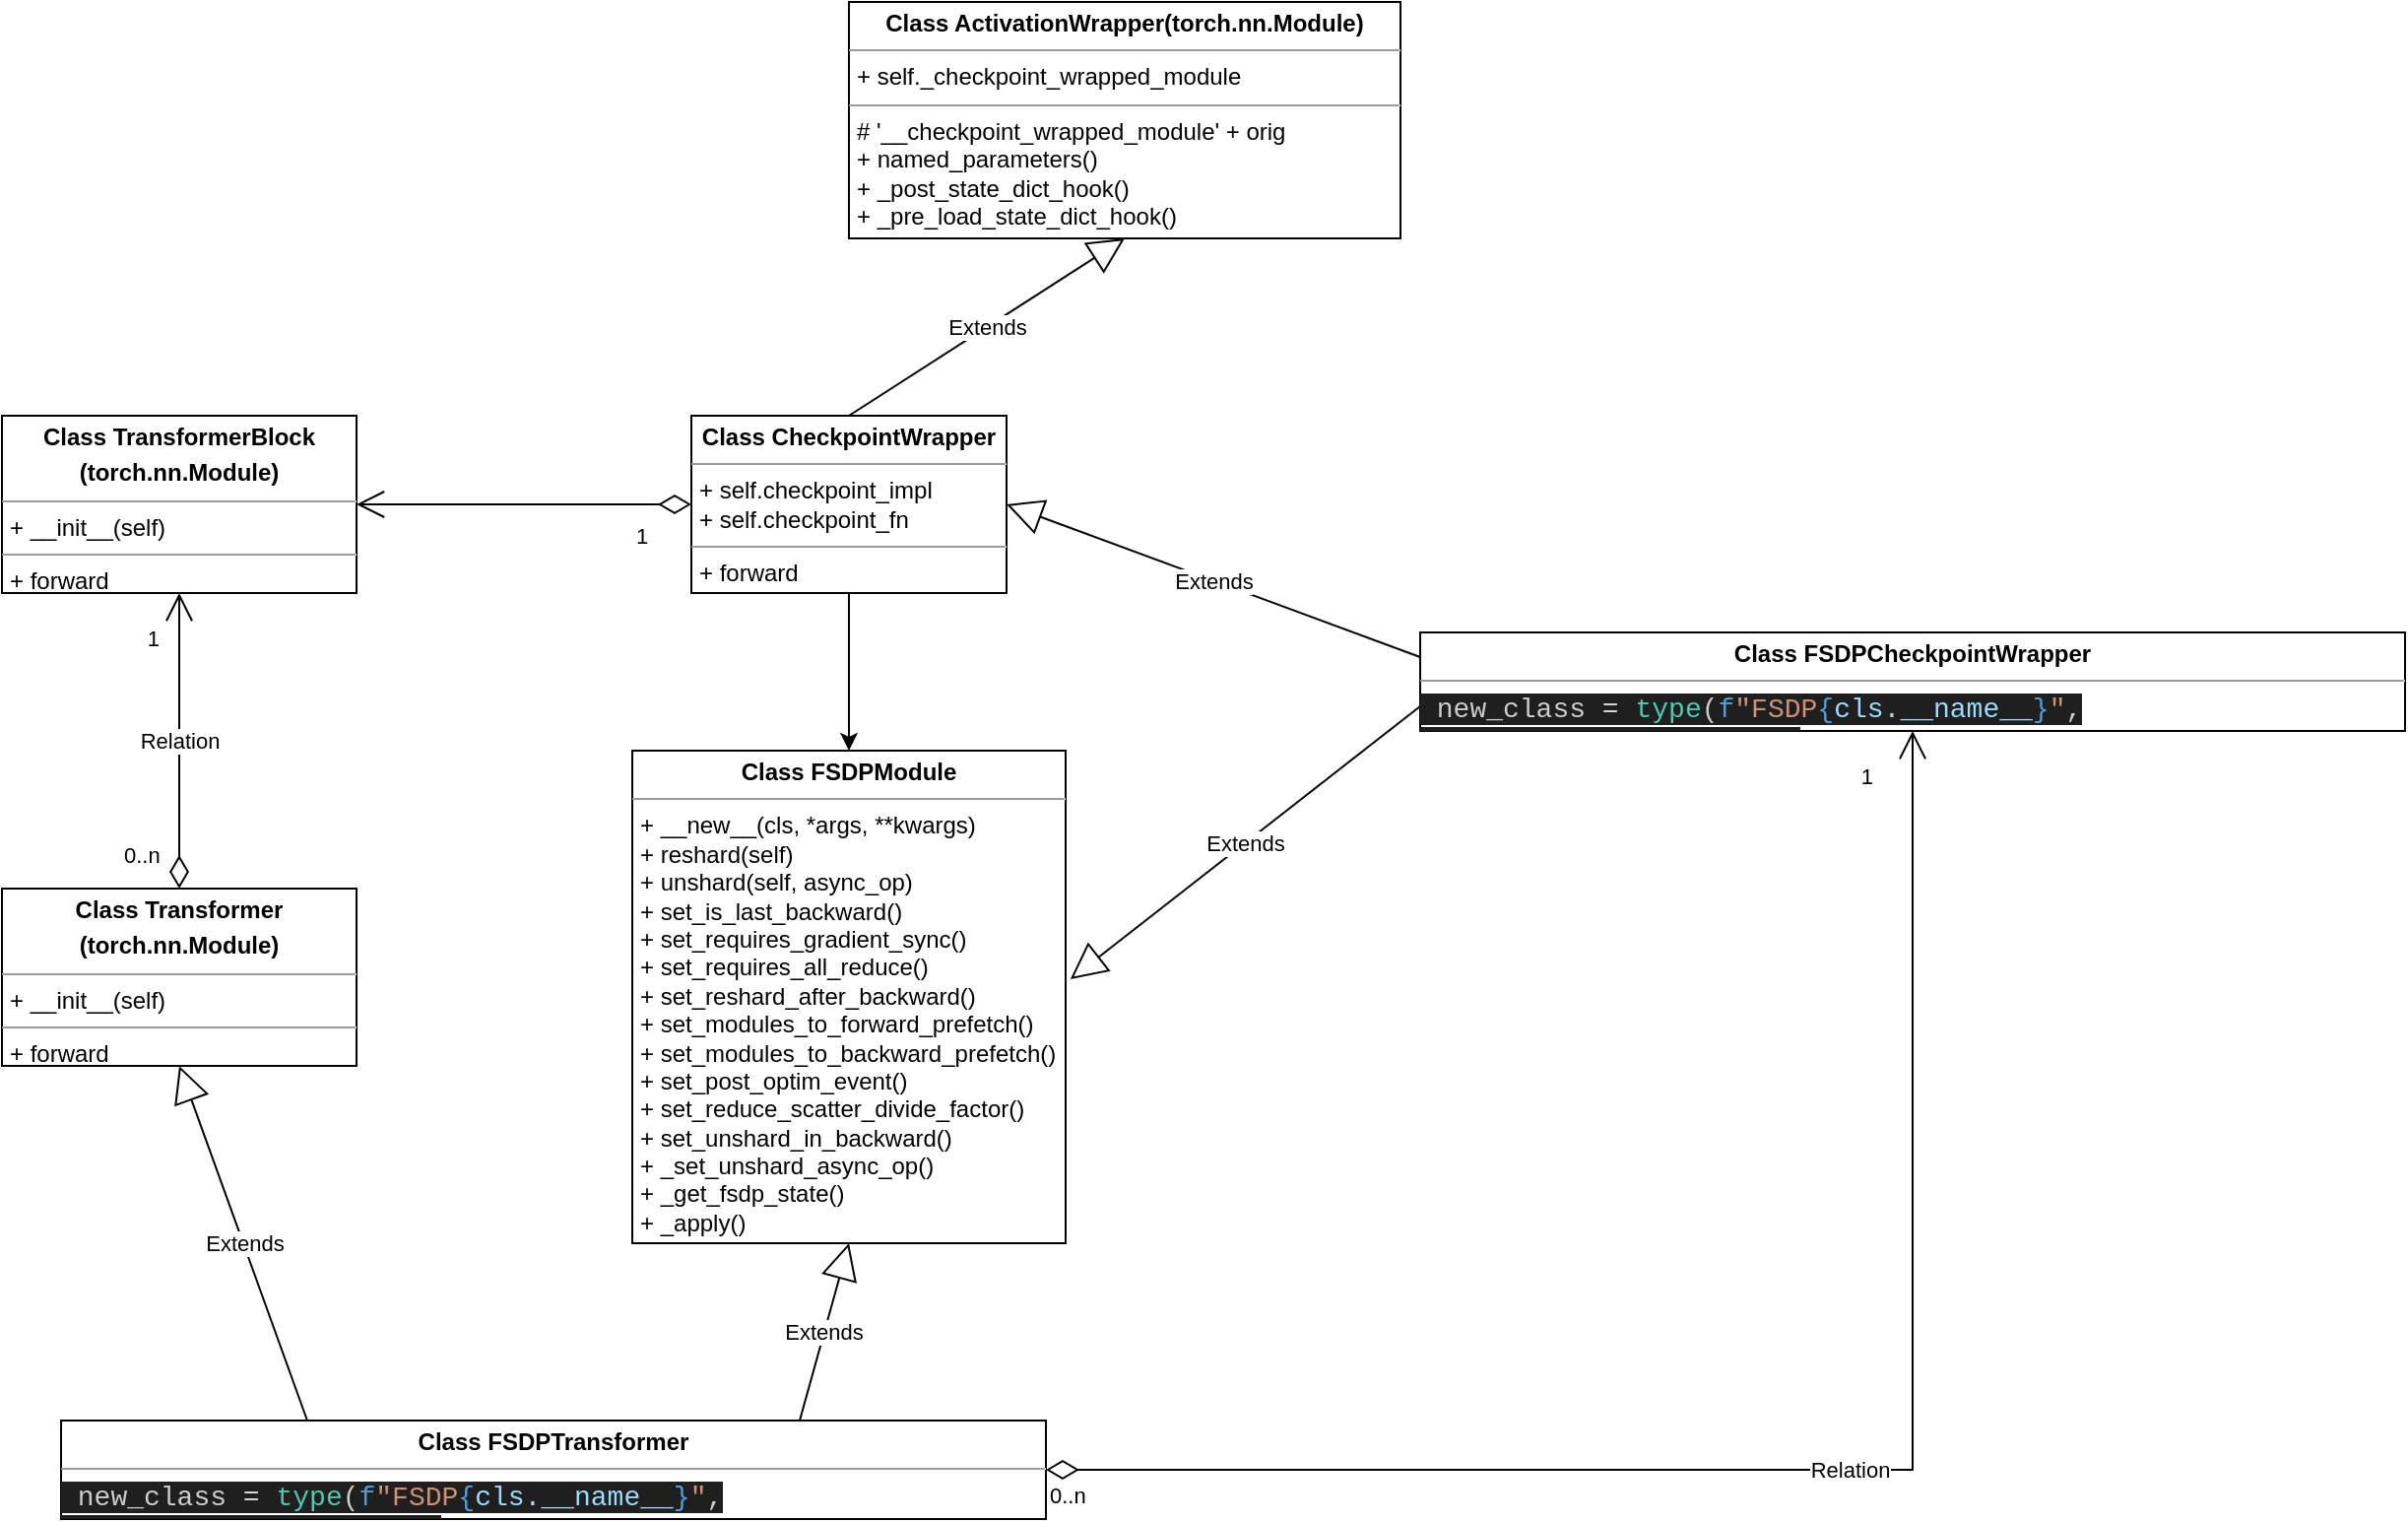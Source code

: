 <mxfile version="24.2.5" type="device">
  <diagram id="C5RBs43oDa-KdzZeNtuy" name="Page-1">
    <mxGraphModel dx="1861" dy="565" grid="1" gridSize="10" guides="1" tooltips="1" connect="1" arrows="1" fold="1" page="1" pageScale="1" pageWidth="827" pageHeight="1169" math="0" shadow="0">
      <root>
        <mxCell id="WIyWlLk6GJQsqaUBKTNV-0" />
        <mxCell id="WIyWlLk6GJQsqaUBKTNV-1" parent="WIyWlLk6GJQsqaUBKTNV-0" />
        <mxCell id="e6Ht3sjifLdQhR0002ij-20" value="&lt;p style=&quot;margin:0px;margin-top:4px;text-align:center;&quot;&gt;&lt;b&gt;Class ActivationWrapper(torch.nn.Module)&lt;/b&gt;&lt;/p&gt;&lt;hr size=&quot;1&quot;&gt;&lt;p style=&quot;margin:0px;margin-left:4px;&quot;&gt;+ self._checkpoint_wrapped_module&lt;/p&gt;&lt;p style=&quot;margin:0px;margin-left:4px;&quot;&gt;&lt;/p&gt;&lt;hr size=&quot;1&quot;&gt;&lt;p style=&quot;margin:0px;margin-left:4px;&quot;&gt;# &#39;__checkpoint_wrapped_module&#39; + orig&lt;/p&gt;&lt;p style=&quot;margin:0px;margin-left:4px;&quot;&gt;+ named_parameters()&amp;nbsp;&amp;nbsp;&lt;/p&gt;&lt;p style=&quot;margin:0px;margin-left:4px;&quot;&gt;+ _post_state_dict_hook()&lt;/p&gt;&lt;p style=&quot;margin:0px;margin-left:4px;&quot;&gt;+ _pre_load_state_dict_hook()&lt;/p&gt;" style="verticalAlign=top;align=left;overflow=fill;html=1;whiteSpace=wrap;" vertex="1" parent="WIyWlLk6GJQsqaUBKTNV-1">
          <mxGeometry x="-10" y="80" width="280" height="120" as="geometry" />
        </mxCell>
        <mxCell id="e6Ht3sjifLdQhR0002ij-21" value="" style="edgeStyle=orthogonalEdgeStyle;rounded=0;orthogonalLoop=1;jettySize=auto;html=1;" edge="1" parent="WIyWlLk6GJQsqaUBKTNV-1" source="e6Ht3sjifLdQhR0002ij-22" target="e6Ht3sjifLdQhR0002ij-25">
          <mxGeometry relative="1" as="geometry" />
        </mxCell>
        <mxCell id="e6Ht3sjifLdQhR0002ij-22" value="&lt;p style=&quot;margin:0px;margin-top:4px;text-align:center;&quot;&gt;&lt;b&gt;Class CheckpointWrapper&lt;/b&gt;&lt;/p&gt;&lt;hr size=&quot;1&quot;&gt;&lt;p style=&quot;margin:0px;margin-left:4px;&quot;&gt;+ self.checkpoint_impl&lt;/p&gt;&lt;p style=&quot;margin:0px;margin-left:4px;&quot;&gt;+ self.checkpoint_fn&lt;/p&gt;&lt;hr size=&quot;1&quot;&gt;&lt;p style=&quot;margin:0px;margin-left:4px;&quot;&gt;+ forward&lt;/p&gt;" style="verticalAlign=top;align=left;overflow=fill;html=1;whiteSpace=wrap;" vertex="1" parent="WIyWlLk6GJQsqaUBKTNV-1">
          <mxGeometry x="-90" y="290" width="160" height="90" as="geometry" />
        </mxCell>
        <mxCell id="e6Ht3sjifLdQhR0002ij-23" value="Extends" style="endArrow=block;endSize=16;endFill=0;html=1;rounded=0;exitX=0.5;exitY=0;exitDx=0;exitDy=0;entryX=0.5;entryY=1;entryDx=0;entryDy=0;" edge="1" parent="WIyWlLk6GJQsqaUBKTNV-1" source="e6Ht3sjifLdQhR0002ij-22" target="e6Ht3sjifLdQhR0002ij-20">
          <mxGeometry width="160" relative="1" as="geometry">
            <mxPoint x="20" y="270" as="sourcePoint" />
            <mxPoint x="180" y="270" as="targetPoint" />
          </mxGeometry>
        </mxCell>
        <mxCell id="e6Ht3sjifLdQhR0002ij-24" value="&lt;p style=&quot;margin:0px;margin-top:4px;text-align:center;&quot;&gt;&lt;b&gt;Class TransformerBlock&lt;/b&gt;&lt;/p&gt;&lt;p style=&quot;margin:0px;margin-top:4px;text-align:center;&quot;&gt;&lt;b&gt;(&lt;/b&gt;&lt;b style=&quot;background-color: initial;&quot;&gt;torch.nn.Module)&lt;/b&gt;&lt;/p&gt;&lt;p style=&quot;margin:0px;margin-top:4px;text-align:center;&quot;&gt;&lt;/p&gt;&lt;hr size=&quot;1&quot;&gt;&lt;p style=&quot;margin:0px;margin-left:4px;&quot;&gt;+ __init__(self)&lt;br&gt;&lt;/p&gt;&lt;hr size=&quot;1&quot;&gt;&lt;p style=&quot;margin:0px;margin-left:4px;&quot;&gt;+ forward&lt;/p&gt;" style="verticalAlign=top;align=left;overflow=fill;html=1;whiteSpace=wrap;" vertex="1" parent="WIyWlLk6GJQsqaUBKTNV-1">
          <mxGeometry x="-440" y="290" width="180" height="90" as="geometry" />
        </mxCell>
        <mxCell id="e6Ht3sjifLdQhR0002ij-25" value="&lt;p style=&quot;margin:0px;margin-top:4px;text-align:center;&quot;&gt;&lt;b&gt;Class FSDPModule&lt;/b&gt;&lt;/p&gt;&lt;hr size=&quot;1&quot;&gt;&lt;p style=&quot;margin:0px;margin-left:4px;&quot;&gt;+ __new__(cls, *args, **kwargs)&lt;/p&gt;&lt;p style=&quot;margin:0px;margin-left:4px;&quot;&gt;+ reshard(self)&lt;/p&gt;&lt;p style=&quot;margin:0px;margin-left:4px;&quot;&gt;+ unshard(self, async_op)&lt;/p&gt;&lt;p style=&quot;margin:0px;margin-left:4px;&quot;&gt;+ set_is_last_backward()&lt;/p&gt;&lt;p style=&quot;margin:0px;margin-left:4px;&quot;&gt;+ set_requires_gradient_sync()&lt;/p&gt;&lt;p style=&quot;margin:0px;margin-left:4px;&quot;&gt;+ set_requires_all_reduce()&lt;/p&gt;&lt;p style=&quot;margin:0px;margin-left:4px;&quot;&gt;+ set_reshard_after_backward()&lt;/p&gt;&lt;p style=&quot;margin:0px;margin-left:4px;&quot;&gt;+ set_modules_to_forward_prefetch()&lt;/p&gt;&lt;p style=&quot;margin:0px;margin-left:4px;&quot;&gt;+ set_modules_to_backward_prefetch()&lt;/p&gt;&lt;p style=&quot;margin:0px;margin-left:4px;&quot;&gt;+ set_post_optim_event()&lt;/p&gt;&lt;p style=&quot;margin:0px;margin-left:4px;&quot;&gt;+ set_reduce_scatter_divide_factor()&lt;/p&gt;&lt;p style=&quot;margin:0px;margin-left:4px;&quot;&gt;+ set_unshard_in_backward()&lt;/p&gt;&lt;p style=&quot;margin:0px;margin-left:4px;&quot;&gt;+ _set_unshard_async_op()&lt;/p&gt;&lt;p style=&quot;margin:0px;margin-left:4px;&quot;&gt;+ _get_fsdp_state()&lt;/p&gt;&lt;p style=&quot;margin:0px;margin-left:4px;&quot;&gt;+ _apply()&lt;/p&gt;" style="verticalAlign=top;align=left;overflow=fill;html=1;whiteSpace=wrap;" vertex="1" parent="WIyWlLk6GJQsqaUBKTNV-1">
          <mxGeometry x="-120" y="460" width="220" height="250" as="geometry" />
        </mxCell>
        <mxCell id="e6Ht3sjifLdQhR0002ij-26" value="&lt;p style=&quot;margin:0px;margin-top:4px;text-align:center;&quot;&gt;&lt;b&gt;Class FSDPCheckpointWrapper&lt;/b&gt;&lt;/p&gt;&lt;hr size=&quot;1&quot;&gt;&lt;div style=&quot;height:2px;&quot;&gt;&lt;span style=&quot;border-color: var(--border-color); color: rgb(204, 204, 204); font-family: Consolas, &amp;quot;Courier New&amp;quot;, monospace; font-size: 14px; background-color: rgb(31, 31, 31);&quot;&gt;&amp;nbsp;new_class&amp;nbsp;&lt;/span&gt;&lt;span style=&quot;border-color: var(--border-color); font-family: Consolas, &amp;quot;Courier New&amp;quot;, monospace; font-size: 14px; background-color: rgb(31, 31, 31); color: rgb(212, 212, 212);&quot;&gt;=&lt;/span&gt;&lt;span style=&quot;border-color: var(--border-color); color: rgb(204, 204, 204); font-family: Consolas, &amp;quot;Courier New&amp;quot;, monospace; font-size: 14px; background-color: rgb(31, 31, 31);&quot;&gt;&amp;nbsp;&lt;/span&gt;&lt;span style=&quot;border-color: var(--border-color); font-family: Consolas, &amp;quot;Courier New&amp;quot;, monospace; font-size: 14px; background-color: rgb(31, 31, 31); color: rgb(78, 201, 176);&quot;&gt;type&lt;/span&gt;&lt;span style=&quot;border-color: var(--border-color); color: rgb(204, 204, 204); font-family: Consolas, &amp;quot;Courier New&amp;quot;, monospace; font-size: 14px; background-color: rgb(31, 31, 31);&quot;&gt;(&lt;/span&gt;&lt;span style=&quot;border-color: var(--border-color); font-family: Consolas, &amp;quot;Courier New&amp;quot;, monospace; font-size: 14px; background-color: rgb(31, 31, 31); color: rgb(86, 156, 214);&quot;&gt;f&lt;/span&gt;&lt;span style=&quot;border-color: var(--border-color); font-family: Consolas, &amp;quot;Courier New&amp;quot;, monospace; font-size: 14px; background-color: rgb(31, 31, 31); color: rgb(206, 145, 120);&quot;&gt;&quot;FSDP&lt;/span&gt;&lt;span style=&quot;border-color: var(--border-color); font-family: Consolas, &amp;quot;Courier New&amp;quot;, monospace; font-size: 14px; background-color: rgb(31, 31, 31); color: rgb(86, 156, 214);&quot;&gt;{&lt;/span&gt;&lt;span style=&quot;border-color: var(--border-color); font-family: Consolas, &amp;quot;Courier New&amp;quot;, monospace; font-size: 14px; background-color: rgb(31, 31, 31); color: rgb(156, 220, 254);&quot;&gt;cls&lt;/span&gt;&lt;span style=&quot;border-color: var(--border-color); color: rgb(204, 204, 204); font-family: Consolas, &amp;quot;Courier New&amp;quot;, monospace; font-size: 14px; background-color: rgb(31, 31, 31);&quot;&gt;.&lt;/span&gt;&lt;span style=&quot;border-color: var(--border-color); font-family: Consolas, &amp;quot;Courier New&amp;quot;, monospace; font-size: 14px; background-color: rgb(31, 31, 31); color: rgb(156, 220, 254);&quot;&gt;__name__&lt;/span&gt;&lt;span style=&quot;border-color: var(--border-color); font-family: Consolas, &amp;quot;Courier New&amp;quot;, monospace; font-size: 14px; background-color: rgb(31, 31, 31); color: rgb(86, 156, 214);&quot;&gt;}&lt;/span&gt;&lt;span style=&quot;border-color: var(--border-color); font-family: Consolas, &amp;quot;Courier New&amp;quot;, monospace; font-size: 14px; background-color: rgb(31, 31, 31); color: rgb(206, 145, 120);&quot;&gt;&quot;&lt;/span&gt;&lt;span style=&quot;border-color: var(--border-color); color: rgb(204, 204, 204); font-family: Consolas, &amp;quot;Courier New&amp;quot;, monospace; font-size: 14px; background-color: rgb(31, 31, 31);&quot;&gt;, (&lt;/span&gt;&lt;span style=&quot;border-color: var(--border-color); font-family: Consolas, &amp;quot;Courier New&amp;quot;, monospace; font-size: 14px; background-color: rgb(31, 31, 31); color: rgb(78, 201, 176);&quot;&gt;FSDPModule&lt;/span&gt;&lt;span style=&quot;border-color: var(--border-color); color: rgb(204, 204, 204); font-family: Consolas, &amp;quot;Courier New&amp;quot;, monospace; font-size: 14px; background-color: rgb(31, 31, 31);&quot;&gt;,&amp;nbsp;&lt;/span&gt;&lt;span style=&quot;border-color: var(--border-color); font-family: Consolas, &amp;quot;Courier New&amp;quot;, monospace; font-size: 14px; background-color: rgb(31, 31, 31); color: rgb(156, 220, 254);&quot;&gt;cls&lt;/span&gt;&lt;span style=&quot;border-color: var(--border-color); color: rgb(204, 204, 204); font-family: Consolas, &amp;quot;Courier New&amp;quot;, monospace; font-size: 14px; background-color: rgb(31, 31, 31);&quot;&gt;),&amp;nbsp;&lt;/span&gt;&lt;span style=&quot;border-color: var(--border-color); font-family: Consolas, &amp;quot;Courier New&amp;quot;, monospace; font-size: 14px; background-color: rgb(31, 31, 31); color: rgb(156, 220, 254);&quot;&gt;dct&lt;/span&gt;&lt;span style=&quot;border-color: var(--border-color); color: rgb(204, 204, 204); font-family: Consolas, &amp;quot;Courier New&amp;quot;, monospace; font-size: 14px; background-color: rgb(31, 31, 31);&quot;&gt;)&lt;/span&gt;&lt;/div&gt;" style="verticalAlign=top;align=left;overflow=fill;html=1;whiteSpace=wrap;" vertex="1" parent="WIyWlLk6GJQsqaUBKTNV-1">
          <mxGeometry x="280" y="400" width="500" height="50" as="geometry" />
        </mxCell>
        <mxCell id="e6Ht3sjifLdQhR0002ij-27" value="Extends" style="endArrow=block;endSize=16;endFill=0;html=1;rounded=0;exitX=0;exitY=0.25;exitDx=0;exitDy=0;entryX=1;entryY=0.5;entryDx=0;entryDy=0;" edge="1" parent="WIyWlLk6GJQsqaUBKTNV-1" source="e6Ht3sjifLdQhR0002ij-26" target="e6Ht3sjifLdQhR0002ij-22">
          <mxGeometry width="160" relative="1" as="geometry">
            <mxPoint x="200" y="300" as="sourcePoint" />
            <mxPoint x="360" y="300" as="targetPoint" />
          </mxGeometry>
        </mxCell>
        <mxCell id="e6Ht3sjifLdQhR0002ij-28" value="Extends" style="endArrow=block;endSize=16;endFill=0;html=1;rounded=0;exitX=0;exitY=0.75;exitDx=0;exitDy=0;entryX=1.011;entryY=0.464;entryDx=0;entryDy=0;entryPerimeter=0;" edge="1" parent="WIyWlLk6GJQsqaUBKTNV-1" source="e6Ht3sjifLdQhR0002ij-26" target="e6Ht3sjifLdQhR0002ij-25">
          <mxGeometry width="160" relative="1" as="geometry">
            <mxPoint x="290" y="420" as="sourcePoint" />
            <mxPoint x="80" y="345" as="targetPoint" />
          </mxGeometry>
        </mxCell>
        <mxCell id="e6Ht3sjifLdQhR0002ij-29" value="&lt;p style=&quot;margin:0px;margin-top:4px;text-align:center;&quot;&gt;&lt;b&gt;Class Transformer&lt;/b&gt;&lt;/p&gt;&lt;p style=&quot;margin:0px;margin-top:4px;text-align:center;&quot;&gt;&lt;b&gt;(&lt;/b&gt;&lt;b style=&quot;background-color: initial;&quot;&gt;torch.nn.Module)&lt;/b&gt;&lt;/p&gt;&lt;p style=&quot;margin:0px;margin-top:4px;text-align:center;&quot;&gt;&lt;/p&gt;&lt;hr size=&quot;1&quot;&gt;&lt;p style=&quot;margin:0px;margin-left:4px;&quot;&gt;+ __init__(self)&lt;br&gt;&lt;/p&gt;&lt;hr size=&quot;1&quot;&gt;&lt;p style=&quot;margin:0px;margin-left:4px;&quot;&gt;+ forward&lt;/p&gt;" style="verticalAlign=top;align=left;overflow=fill;html=1;whiteSpace=wrap;" vertex="1" parent="WIyWlLk6GJQsqaUBKTNV-1">
          <mxGeometry x="-440" y="530" width="180" height="90" as="geometry" />
        </mxCell>
        <mxCell id="e6Ht3sjifLdQhR0002ij-30" value="1" style="endArrow=open;html=1;endSize=12;startArrow=diamondThin;startSize=14;startFill=0;edgeStyle=orthogonalEdgeStyle;align=left;verticalAlign=bottom;rounded=0;entryX=1;entryY=0.5;entryDx=0;entryDy=0;" edge="1" parent="WIyWlLk6GJQsqaUBKTNV-1" source="e6Ht3sjifLdQhR0002ij-22" target="e6Ht3sjifLdQhR0002ij-24">
          <mxGeometry x="-0.647" y="25" relative="1" as="geometry">
            <mxPoint x="-160" y="210" as="sourcePoint" />
            <mxPoint y="210" as="targetPoint" />
            <mxPoint as="offset" />
          </mxGeometry>
        </mxCell>
        <mxCell id="e6Ht3sjifLdQhR0002ij-31" value="Relation" style="endArrow=open;html=1;endSize=12;startArrow=diamondThin;startSize=14;startFill=0;edgeStyle=orthogonalEdgeStyle;rounded=0;entryX=0.5;entryY=1;entryDx=0;entryDy=0;exitX=0.5;exitY=0;exitDx=0;exitDy=0;" edge="1" parent="WIyWlLk6GJQsqaUBKTNV-1" source="e6Ht3sjifLdQhR0002ij-29" target="e6Ht3sjifLdQhR0002ij-24">
          <mxGeometry relative="1" as="geometry">
            <mxPoint x="-220" y="340" as="sourcePoint" />
            <mxPoint x="-60" y="340" as="targetPoint" />
          </mxGeometry>
        </mxCell>
        <mxCell id="e6Ht3sjifLdQhR0002ij-32" value="0..n" style="edgeLabel;resizable=0;html=1;align=left;verticalAlign=top;" connectable="0" vertex="1" parent="e6Ht3sjifLdQhR0002ij-31">
          <mxGeometry x="-1" relative="1" as="geometry">
            <mxPoint x="-30" y="-30" as="offset" />
          </mxGeometry>
        </mxCell>
        <mxCell id="e6Ht3sjifLdQhR0002ij-33" value="1" style="edgeLabel;resizable=0;html=1;align=right;verticalAlign=top;" connectable="0" vertex="1" parent="e6Ht3sjifLdQhR0002ij-31">
          <mxGeometry x="1" relative="1" as="geometry">
            <mxPoint x="-10" y="10" as="offset" />
          </mxGeometry>
        </mxCell>
        <mxCell id="e6Ht3sjifLdQhR0002ij-34" value="&lt;p style=&quot;margin:0px;margin-top:4px;text-align:center;&quot;&gt;&lt;b&gt;Class FSDPTransformer&lt;/b&gt;&lt;/p&gt;&lt;hr size=&quot;1&quot;&gt;&lt;div style=&quot;height:2px;&quot;&gt;&lt;span style=&quot;border-color: var(--border-color); color: rgb(204, 204, 204); font-family: Consolas, &amp;quot;Courier New&amp;quot;, monospace; font-size: 14px; background-color: rgb(31, 31, 31);&quot;&gt;&amp;nbsp;new_class&amp;nbsp;&lt;/span&gt;&lt;span style=&quot;border-color: var(--border-color); font-family: Consolas, &amp;quot;Courier New&amp;quot;, monospace; font-size: 14px; background-color: rgb(31, 31, 31); color: rgb(212, 212, 212);&quot;&gt;=&lt;/span&gt;&lt;span style=&quot;border-color: var(--border-color); color: rgb(204, 204, 204); font-family: Consolas, &amp;quot;Courier New&amp;quot;, monospace; font-size: 14px; background-color: rgb(31, 31, 31);&quot;&gt;&amp;nbsp;&lt;/span&gt;&lt;span style=&quot;border-color: var(--border-color); font-family: Consolas, &amp;quot;Courier New&amp;quot;, monospace; font-size: 14px; background-color: rgb(31, 31, 31); color: rgb(78, 201, 176);&quot;&gt;type&lt;/span&gt;&lt;span style=&quot;border-color: var(--border-color); color: rgb(204, 204, 204); font-family: Consolas, &amp;quot;Courier New&amp;quot;, monospace; font-size: 14px; background-color: rgb(31, 31, 31);&quot;&gt;(&lt;/span&gt;&lt;span style=&quot;border-color: var(--border-color); font-family: Consolas, &amp;quot;Courier New&amp;quot;, monospace; font-size: 14px; background-color: rgb(31, 31, 31); color: rgb(86, 156, 214);&quot;&gt;f&lt;/span&gt;&lt;span style=&quot;border-color: var(--border-color); font-family: Consolas, &amp;quot;Courier New&amp;quot;, monospace; font-size: 14px; background-color: rgb(31, 31, 31); color: rgb(206, 145, 120);&quot;&gt;&quot;FSDP&lt;/span&gt;&lt;span style=&quot;border-color: var(--border-color); font-family: Consolas, &amp;quot;Courier New&amp;quot;, monospace; font-size: 14px; background-color: rgb(31, 31, 31); color: rgb(86, 156, 214);&quot;&gt;{&lt;/span&gt;&lt;span style=&quot;border-color: var(--border-color); font-family: Consolas, &amp;quot;Courier New&amp;quot;, monospace; font-size: 14px; background-color: rgb(31, 31, 31); color: rgb(156, 220, 254);&quot;&gt;cls&lt;/span&gt;&lt;span style=&quot;border-color: var(--border-color); color: rgb(204, 204, 204); font-family: Consolas, &amp;quot;Courier New&amp;quot;, monospace; font-size: 14px; background-color: rgb(31, 31, 31);&quot;&gt;.&lt;/span&gt;&lt;span style=&quot;border-color: var(--border-color); font-family: Consolas, &amp;quot;Courier New&amp;quot;, monospace; font-size: 14px; background-color: rgb(31, 31, 31); color: rgb(156, 220, 254);&quot;&gt;__name__&lt;/span&gt;&lt;span style=&quot;border-color: var(--border-color); font-family: Consolas, &amp;quot;Courier New&amp;quot;, monospace; font-size: 14px; background-color: rgb(31, 31, 31); color: rgb(86, 156, 214);&quot;&gt;}&lt;/span&gt;&lt;span style=&quot;border-color: var(--border-color); font-family: Consolas, &amp;quot;Courier New&amp;quot;, monospace; font-size: 14px; background-color: rgb(31, 31, 31); color: rgb(206, 145, 120);&quot;&gt;&quot;&lt;/span&gt;&lt;span style=&quot;border-color: var(--border-color); color: rgb(204, 204, 204); font-family: Consolas, &amp;quot;Courier New&amp;quot;, monospace; font-size: 14px; background-color: rgb(31, 31, 31);&quot;&gt;, (&lt;/span&gt;&lt;span style=&quot;border-color: var(--border-color); font-family: Consolas, &amp;quot;Courier New&amp;quot;, monospace; font-size: 14px; background-color: rgb(31, 31, 31); color: rgb(78, 201, 176);&quot;&gt;FSDPModule&lt;/span&gt;&lt;span style=&quot;border-color: var(--border-color); color: rgb(204, 204, 204); font-family: Consolas, &amp;quot;Courier New&amp;quot;, monospace; font-size: 14px; background-color: rgb(31, 31, 31);&quot;&gt;,&amp;nbsp;&lt;/span&gt;&lt;span style=&quot;border-color: var(--border-color); font-family: Consolas, &amp;quot;Courier New&amp;quot;, monospace; font-size: 14px; background-color: rgb(31, 31, 31); color: rgb(156, 220, 254);&quot;&gt;cls&lt;/span&gt;&lt;span style=&quot;border-color: var(--border-color); color: rgb(204, 204, 204); font-family: Consolas, &amp;quot;Courier New&amp;quot;, monospace; font-size: 14px; background-color: rgb(31, 31, 31);&quot;&gt;),&amp;nbsp;&lt;/span&gt;&lt;span style=&quot;border-color: var(--border-color); font-family: Consolas, &amp;quot;Courier New&amp;quot;, monospace; font-size: 14px; background-color: rgb(31, 31, 31); color: rgb(156, 220, 254);&quot;&gt;dct&lt;/span&gt;&lt;span style=&quot;border-color: var(--border-color); color: rgb(204, 204, 204); font-family: Consolas, &amp;quot;Courier New&amp;quot;, monospace; font-size: 14px; background-color: rgb(31, 31, 31);&quot;&gt;)&lt;/span&gt;&lt;/div&gt;" style="verticalAlign=top;align=left;overflow=fill;html=1;whiteSpace=wrap;" vertex="1" parent="WIyWlLk6GJQsqaUBKTNV-1">
          <mxGeometry x="-410" y="800" width="500" height="50" as="geometry" />
        </mxCell>
        <mxCell id="e6Ht3sjifLdQhR0002ij-35" value="Extends" style="endArrow=block;endSize=16;endFill=0;html=1;rounded=0;exitX=0.75;exitY=0;exitDx=0;exitDy=0;entryX=0.5;entryY=1;entryDx=0;entryDy=0;" edge="1" parent="WIyWlLk6GJQsqaUBKTNV-1" source="e6Ht3sjifLdQhR0002ij-34" target="e6Ht3sjifLdQhR0002ij-25">
          <mxGeometry width="160" relative="1" as="geometry">
            <mxPoint x="-10" y="760" as="sourcePoint" />
            <mxPoint x="150" y="760" as="targetPoint" />
          </mxGeometry>
        </mxCell>
        <mxCell id="e6Ht3sjifLdQhR0002ij-36" value="Extends" style="endArrow=block;endSize=16;endFill=0;html=1;rounded=0;exitX=0.25;exitY=0;exitDx=0;exitDy=0;entryX=0.5;entryY=1;entryDx=0;entryDy=0;" edge="1" parent="WIyWlLk6GJQsqaUBKTNV-1" source="e6Ht3sjifLdQhR0002ij-34" target="e6Ht3sjifLdQhR0002ij-29">
          <mxGeometry width="160" relative="1" as="geometry">
            <mxPoint x="-290" y="730" as="sourcePoint" />
            <mxPoint x="-265" y="640" as="targetPoint" />
          </mxGeometry>
        </mxCell>
        <mxCell id="e6Ht3sjifLdQhR0002ij-37" value="Relation" style="endArrow=open;html=1;endSize=12;startArrow=diamondThin;startSize=14;startFill=0;edgeStyle=orthogonalEdgeStyle;rounded=0;entryX=0.5;entryY=1;entryDx=0;entryDy=0;exitX=1;exitY=0.5;exitDx=0;exitDy=0;" edge="1" parent="WIyWlLk6GJQsqaUBKTNV-1" source="e6Ht3sjifLdQhR0002ij-34" target="e6Ht3sjifLdQhR0002ij-26">
          <mxGeometry relative="1" as="geometry">
            <mxPoint x="250" y="770" as="sourcePoint" />
            <mxPoint x="410" y="770" as="targetPoint" />
          </mxGeometry>
        </mxCell>
        <mxCell id="e6Ht3sjifLdQhR0002ij-38" value="0..n" style="edgeLabel;resizable=0;html=1;align=left;verticalAlign=top;" connectable="0" vertex="1" parent="e6Ht3sjifLdQhR0002ij-37">
          <mxGeometry x="-1" relative="1" as="geometry" />
        </mxCell>
        <mxCell id="e6Ht3sjifLdQhR0002ij-39" value="1" style="edgeLabel;resizable=0;html=1;align=right;verticalAlign=top;" connectable="0" vertex="1" parent="e6Ht3sjifLdQhR0002ij-37">
          <mxGeometry x="1" relative="1" as="geometry">
            <mxPoint x="-20" y="10" as="offset" />
          </mxGeometry>
        </mxCell>
      </root>
    </mxGraphModel>
  </diagram>
</mxfile>
